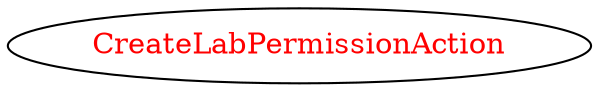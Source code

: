 digraph dependencyGraph {
 concentrate=true;
 ranksep="2.0";
 rankdir="LR"; 
 splines="ortho";
"CreateLabPermissionAction" [fontcolor="red"];
}
